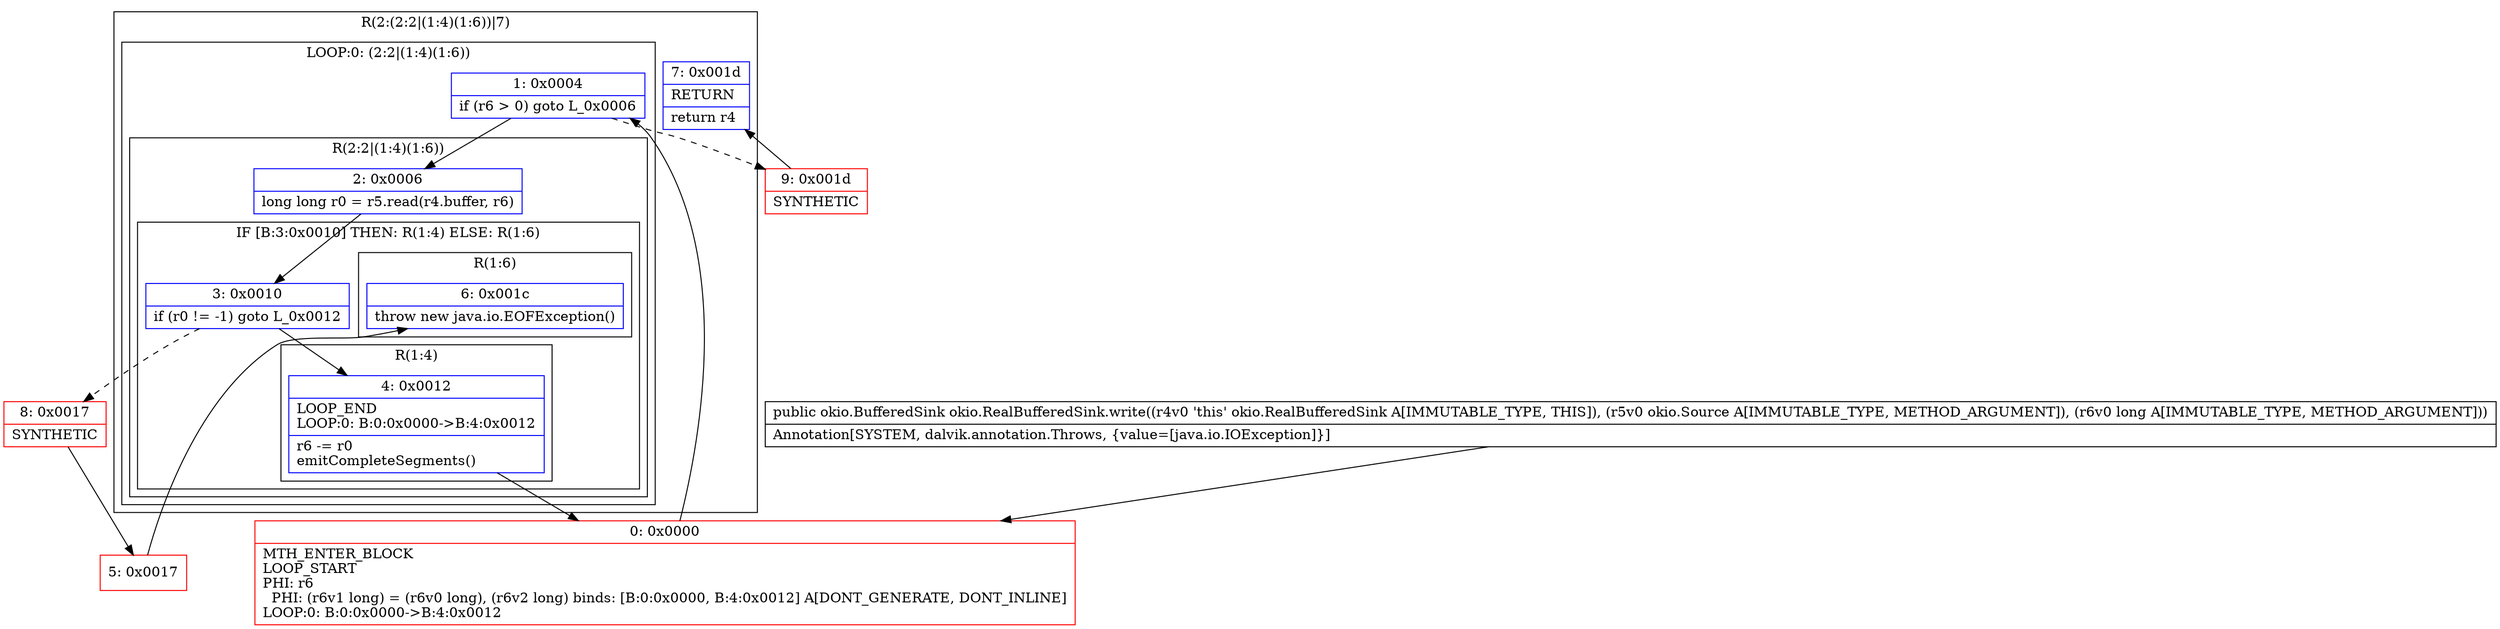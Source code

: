 digraph "CFG forokio.RealBufferedSink.write(Lokio\/Source;J)Lokio\/BufferedSink;" {
subgraph cluster_Region_447513049 {
label = "R(2:(2:2|(1:4)(1:6))|7)";
node [shape=record,color=blue];
subgraph cluster_LoopRegion_307846748 {
label = "LOOP:0: (2:2|(1:4)(1:6))";
node [shape=record,color=blue];
Node_1 [shape=record,label="{1\:\ 0x0004|if (r6 \> 0) goto L_0x0006\l}"];
subgraph cluster_Region_1579747376 {
label = "R(2:2|(1:4)(1:6))";
node [shape=record,color=blue];
Node_2 [shape=record,label="{2\:\ 0x0006|long long r0 = r5.read(r4.buffer, r6)\l}"];
subgraph cluster_IfRegion_1829081329 {
label = "IF [B:3:0x0010] THEN: R(1:4) ELSE: R(1:6)";
node [shape=record,color=blue];
Node_3 [shape=record,label="{3\:\ 0x0010|if (r0 != \-1) goto L_0x0012\l}"];
subgraph cluster_Region_978638755 {
label = "R(1:4)";
node [shape=record,color=blue];
Node_4 [shape=record,label="{4\:\ 0x0012|LOOP_END\lLOOP:0: B:0:0x0000\-\>B:4:0x0012\l|r6 \-= r0\lemitCompleteSegments()\l}"];
}
subgraph cluster_Region_1280577278 {
label = "R(1:6)";
node [shape=record,color=blue];
Node_6 [shape=record,label="{6\:\ 0x001c|throw new java.io.EOFException()\l}"];
}
}
}
}
Node_7 [shape=record,label="{7\:\ 0x001d|RETURN\l|return r4\l}"];
}
Node_0 [shape=record,color=red,label="{0\:\ 0x0000|MTH_ENTER_BLOCK\lLOOP_START\lPHI: r6 \l  PHI: (r6v1 long) = (r6v0 long), (r6v2 long) binds: [B:0:0x0000, B:4:0x0012] A[DONT_GENERATE, DONT_INLINE]\lLOOP:0: B:0:0x0000\-\>B:4:0x0012\l}"];
Node_5 [shape=record,color=red,label="{5\:\ 0x0017}"];
Node_8 [shape=record,color=red,label="{8\:\ 0x0017|SYNTHETIC\l}"];
Node_9 [shape=record,color=red,label="{9\:\ 0x001d|SYNTHETIC\l}"];
MethodNode[shape=record,label="{public okio.BufferedSink okio.RealBufferedSink.write((r4v0 'this' okio.RealBufferedSink A[IMMUTABLE_TYPE, THIS]), (r5v0 okio.Source A[IMMUTABLE_TYPE, METHOD_ARGUMENT]), (r6v0 long A[IMMUTABLE_TYPE, METHOD_ARGUMENT]))  | Annotation[SYSTEM, dalvik.annotation.Throws, \{value=[java.io.IOException]\}]\l}"];
MethodNode -> Node_0;
Node_1 -> Node_2;
Node_1 -> Node_9[style=dashed];
Node_2 -> Node_3;
Node_3 -> Node_4;
Node_3 -> Node_8[style=dashed];
Node_4 -> Node_0;
Node_0 -> Node_1;
Node_5 -> Node_6;
Node_8 -> Node_5;
Node_9 -> Node_7;
}

